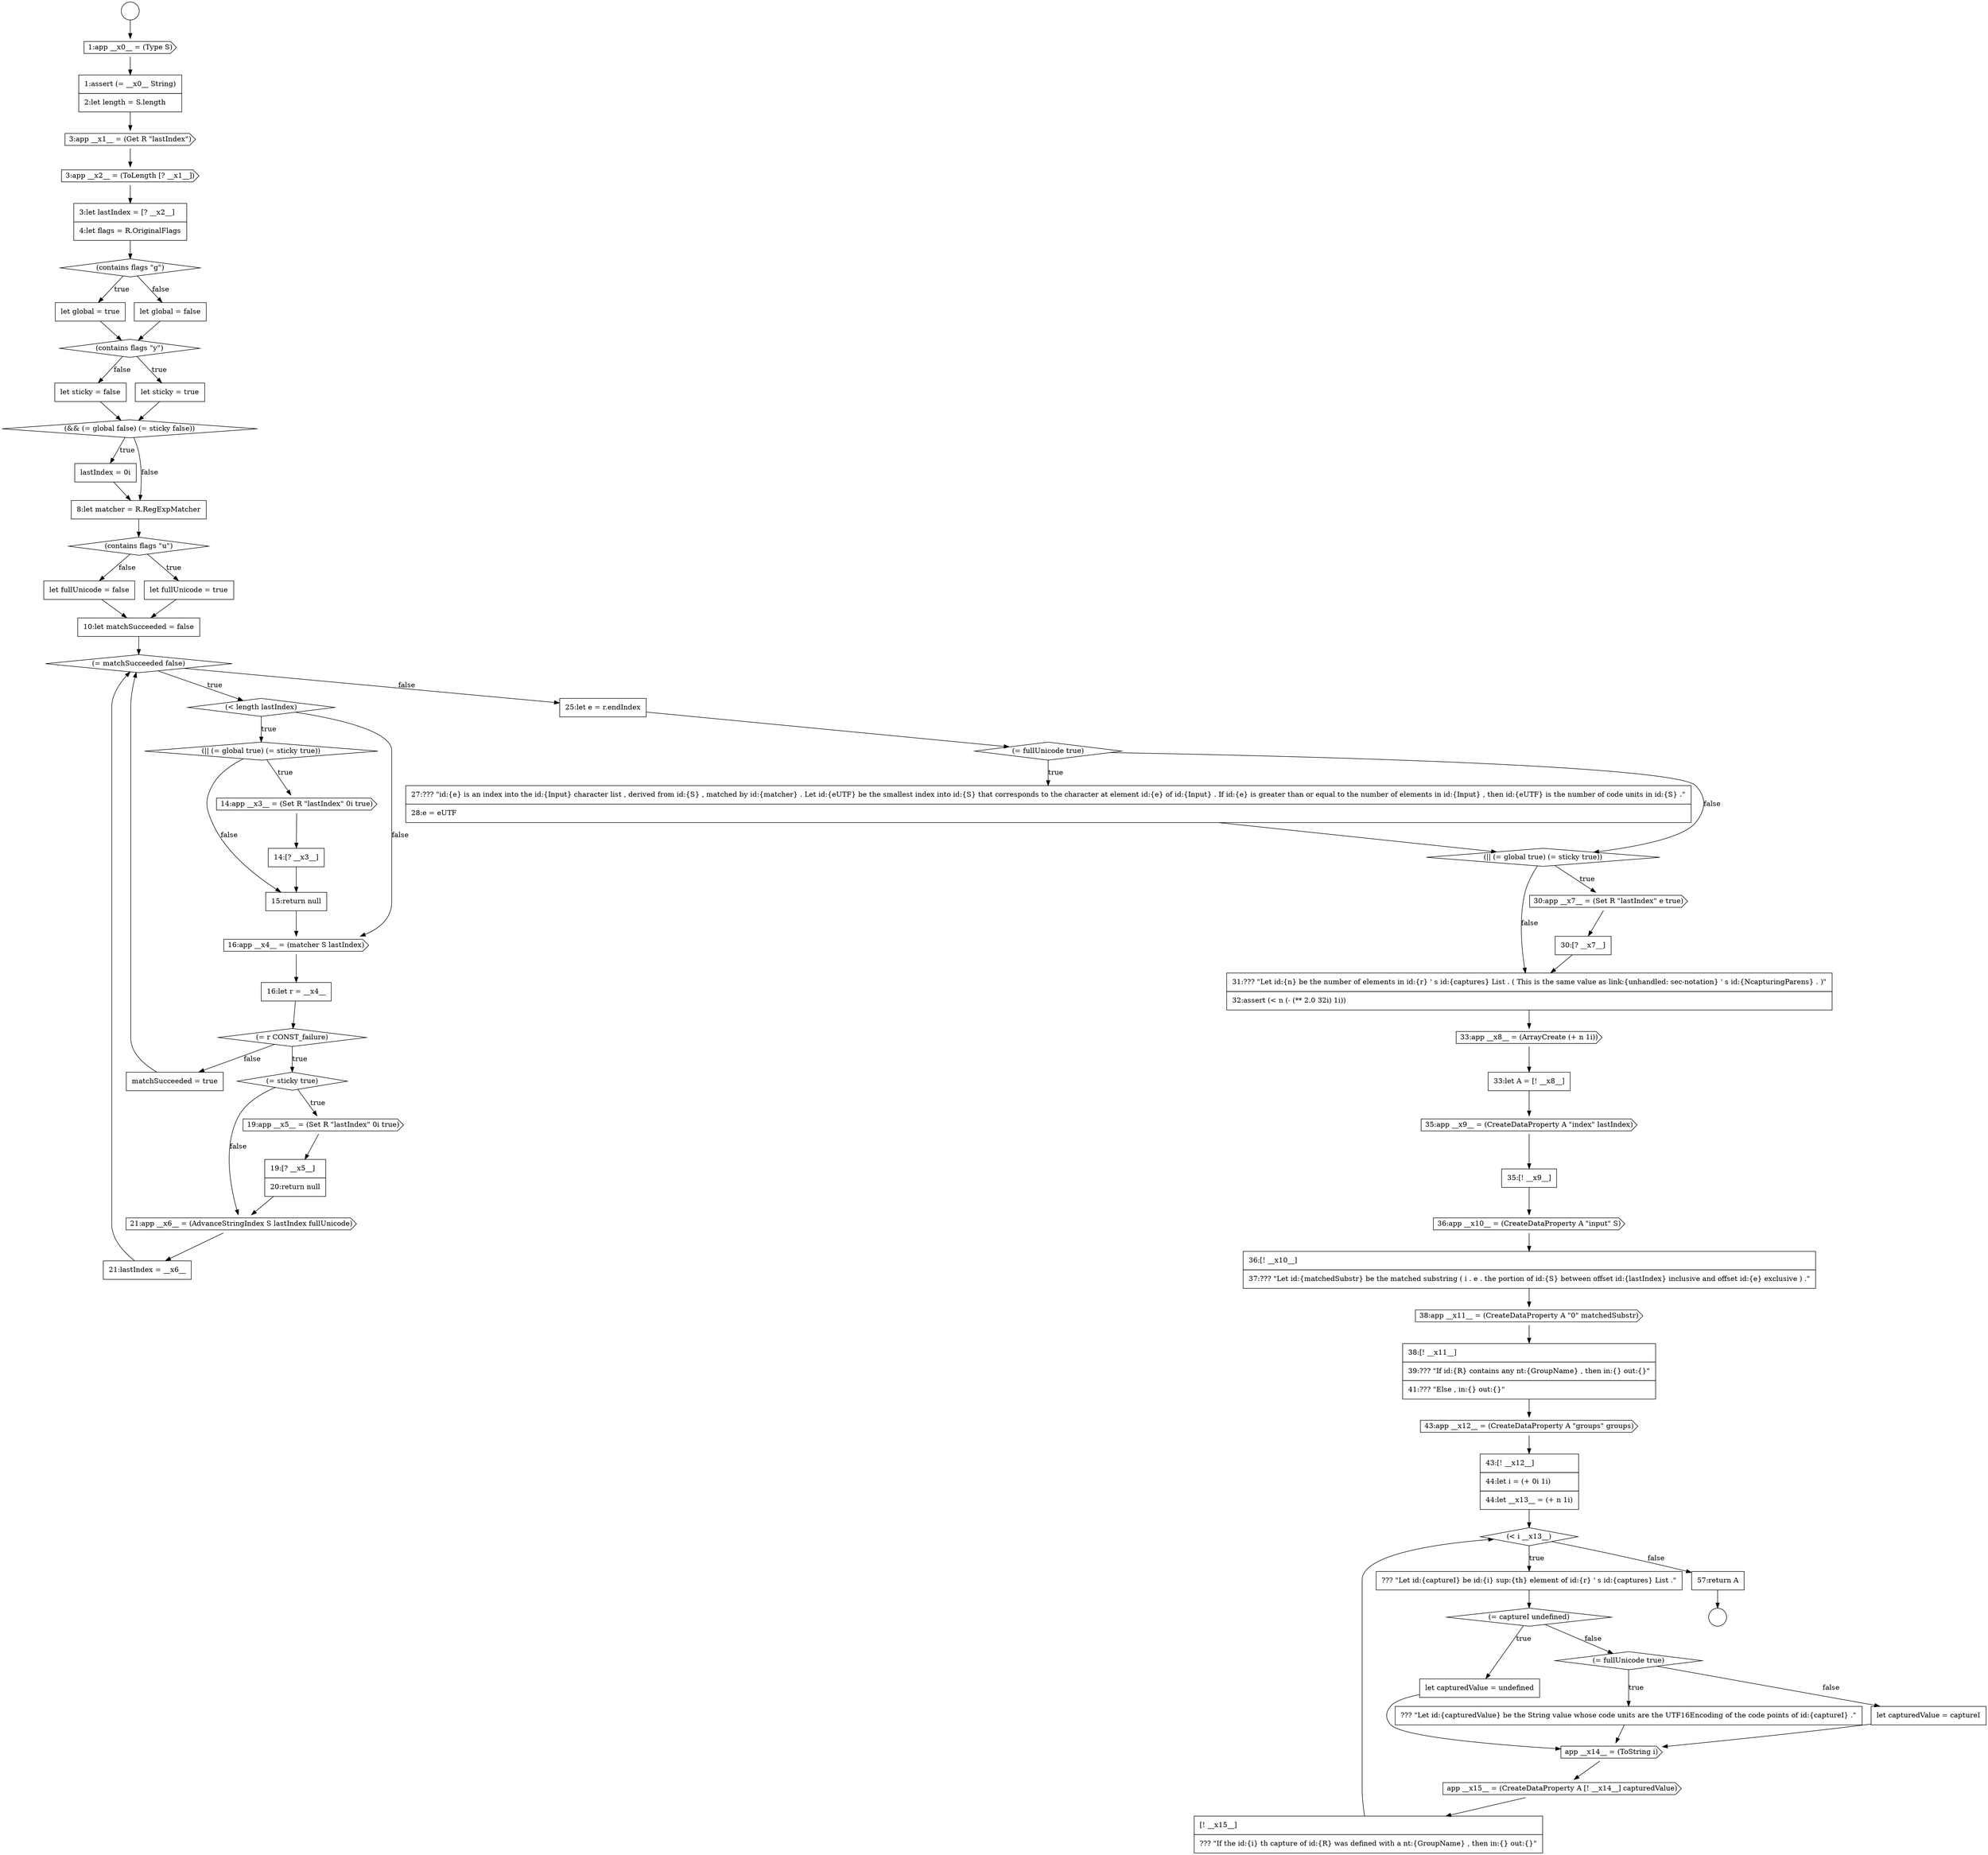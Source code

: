 digraph {
  node14149 [shape=circle label=" " color="black" fillcolor="white" style=filled]
  node14209 [shape=none, margin=0, label=<<font color="black">
    <table border="0" cellborder="1" cellspacing="0" cellpadding="10">
      <tr><td align="left">[! __x15__]</td></tr>
      <tr><td align="left">??? &quot;If the id:{i} th capture of id:{R} was defined with a nt:{GroupName} , then in:{} out:{}&quot;</td></tr>
    </table>
  </font>> color="black" fillcolor="white" style=filled]
  node14199 [shape=none, margin=0, label=<<font color="black">
    <table border="0" cellborder="1" cellspacing="0" cellpadding="10">
      <tr><td align="left">43:[! __x12__]</td></tr>
      <tr><td align="left">44:let i = (+ 0i 1i)</td></tr>
      <tr><td align="left">44:let __x13__ = (+ n 1i)</td></tr>
    </table>
  </font>> color="black" fillcolor="white" style=filled]
  node14167 [shape=none, margin=0, label=<<font color="black">
    <table border="0" cellborder="1" cellspacing="0" cellpadding="10">
      <tr><td align="left">10:let matchSucceeded = false</td></tr>
    </table>
  </font>> color="black" fillcolor="white" style=filled]
  node14152 [shape=cds, label=<<font color="black">3:app __x1__ = (Get R &quot;lastIndex&quot;)</font>> color="black" fillcolor="white" style=filled]
  node14178 [shape=cds, label=<<font color="black">19:app __x5__ = (Set R &quot;lastIndex&quot; 0i true)</font>> color="black" fillcolor="white" style=filled]
  node14182 [shape=none, margin=0, label=<<font color="black">
    <table border="0" cellborder="1" cellspacing="0" cellpadding="10">
      <tr><td align="left">matchSucceeded = true</td></tr>
    </table>
  </font>> color="black" fillcolor="white" style=filled]
  node14171 [shape=cds, label=<<font color="black">14:app __x3__ = (Set R &quot;lastIndex&quot; 0i true)</font>> color="black" fillcolor="white" style=filled]
  node14181 [shape=none, margin=0, label=<<font color="black">
    <table border="0" cellborder="1" cellspacing="0" cellpadding="10">
      <tr><td align="left">21:lastIndex = __x6__</td></tr>
    </table>
  </font>> color="black" fillcolor="white" style=filled]
  node14156 [shape=none, margin=0, label=<<font color="black">
    <table border="0" cellborder="1" cellspacing="0" cellpadding="10">
      <tr><td align="left">let global = true</td></tr>
    </table>
  </font>> color="black" fillcolor="white" style=filled]
  node14200 [shape=diamond, label=<<font color="black">(&lt; i __x13__)</font>> color="black" fillcolor="white" style=filled]
  node14203 [shape=none, margin=0, label=<<font color="black">
    <table border="0" cellborder="1" cellspacing="0" cellpadding="10">
      <tr><td align="left">let capturedValue = undefined</td></tr>
    </table>
  </font>> color="black" fillcolor="white" style=filled]
  node14168 [shape=diamond, label=<<font color="black">(= matchSucceeded false)</font>> color="black" fillcolor="white" style=filled]
  node14188 [shape=none, margin=0, label=<<font color="black">
    <table border="0" cellborder="1" cellspacing="0" cellpadding="10">
      <tr><td align="left">30:[? __x7__]</td></tr>
    </table>
  </font>> color="black" fillcolor="white" style=filled]
  node14192 [shape=cds, label=<<font color="black">35:app __x9__ = (CreateDataProperty A &quot;index&quot; lastIndex)</font>> color="black" fillcolor="white" style=filled]
  node14173 [shape=none, margin=0, label=<<font color="black">
    <table border="0" cellborder="1" cellspacing="0" cellpadding="10">
      <tr><td align="left">15:return null</td></tr>
    </table>
  </font>> color="black" fillcolor="white" style=filled]
  node14164 [shape=diamond, label=<<font color="black">(contains flags &quot;u&quot;)</font>> color="black" fillcolor="white" style=filled]
  node14205 [shape=none, margin=0, label=<<font color="black">
    <table border="0" cellborder="1" cellspacing="0" cellpadding="10">
      <tr><td align="left">??? &quot;Let id:{capturedValue} be the String value whose code units are the UTF16Encoding of the code points of id:{captureI} .&quot;</td></tr>
    </table>
  </font>> color="black" fillcolor="white" style=filled]
  node14160 [shape=none, margin=0, label=<<font color="black">
    <table border="0" cellborder="1" cellspacing="0" cellpadding="10">
      <tr><td align="left">let sticky = false</td></tr>
    </table>
  </font>> color="black" fillcolor="white" style=filled]
  node14196 [shape=cds, label=<<font color="black">38:app __x11__ = (CreateDataProperty A &quot;0&quot; matchedSubstr)</font>> color="black" fillcolor="white" style=filled]
  node14184 [shape=diamond, label=<<font color="black">(= fullUnicode true)</font>> color="black" fillcolor="white" style=filled]
  node14162 [shape=none, margin=0, label=<<font color="black">
    <table border="0" cellborder="1" cellspacing="0" cellpadding="10">
      <tr><td align="left">lastIndex = 0i</td></tr>
    </table>
  </font>> color="black" fillcolor="white" style=filled]
  node14153 [shape=cds, label=<<font color="black">3:app __x2__ = (ToLength [? __x1__])</font>> color="black" fillcolor="white" style=filled]
  node14163 [shape=none, margin=0, label=<<font color="black">
    <table border="0" cellborder="1" cellspacing="0" cellpadding="10">
      <tr><td align="left">8:let matcher = R.RegExpMatcher</td></tr>
    </table>
  </font>> color="black" fillcolor="white" style=filled]
  node14189 [shape=none, margin=0, label=<<font color="black">
    <table border="0" cellborder="1" cellspacing="0" cellpadding="10">
      <tr><td align="left">31:??? &quot;Let id:{n} be the number of elements in id:{r} ' s id:{captures} List . ( This is the same value as link:{unhandled: sec-notation} ' s id:{NcapturingParens} . )&quot;</td></tr>
      <tr><td align="left">32:assert (&lt; n (- (** 2.0 32i) 1i))</td></tr>
    </table>
  </font>> color="black" fillcolor="white" style=filled]
  node14174 [shape=cds, label=<<font color="black">16:app __x4__ = (matcher S lastIndex)</font>> color="black" fillcolor="white" style=filled]
  node14148 [shape=circle label=" " color="black" fillcolor="white" style=filled]
  node14180 [shape=cds, label=<<font color="black">21:app __x6__ = (AdvanceStringIndex S lastIndex fullUnicode)</font>> color="black" fillcolor="white" style=filled]
  node14157 [shape=none, margin=0, label=<<font color="black">
    <table border="0" cellborder="1" cellspacing="0" cellpadding="10">
      <tr><td align="left">let global = false</td></tr>
    </table>
  </font>> color="black" fillcolor="white" style=filled]
  node14185 [shape=none, margin=0, label=<<font color="black">
    <table border="0" cellborder="1" cellspacing="0" cellpadding="10">
      <tr><td align="left">27:??? &quot;id:{e} is an index into the id:{Input} character list , derived from id:{S} , matched by id:{matcher} . Let id:{eUTF} be the smallest index into id:{S} that corresponds to the character at element id:{e} of id:{Input} . If id:{e} is greater than or equal to the number of elements in id:{Input} , then id:{eUTF} is the number of code units in id:{S} .&quot;</td></tr>
      <tr><td align="left">28:e = eUTF</td></tr>
    </table>
  </font>> color="black" fillcolor="white" style=filled]
  node14195 [shape=none, margin=0, label=<<font color="black">
    <table border="0" cellborder="1" cellspacing="0" cellpadding="10">
      <tr><td align="left">36:[! __x10__]</td></tr>
      <tr><td align="left">37:??? &quot;Let id:{matchedSubstr} be the matched substring ( i . e . the portion of id:{S} between offset id:{lastIndex} inclusive and offset id:{e} exclusive ) .&quot;</td></tr>
    </table>
  </font>> color="black" fillcolor="white" style=filled]
  node14206 [shape=none, margin=0, label=<<font color="black">
    <table border="0" cellborder="1" cellspacing="0" cellpadding="10">
      <tr><td align="left">let capturedValue = captureI</td></tr>
    </table>
  </font>> color="black" fillcolor="white" style=filled]
  node14161 [shape=diamond, label=<<font color="black">(&amp;&amp; (= global false) (= sticky false))</font>> color="black" fillcolor="white" style=filled]
  node14183 [shape=none, margin=0, label=<<font color="black">
    <table border="0" cellborder="1" cellspacing="0" cellpadding="10">
      <tr><td align="left">25:let e = r.endIndex</td></tr>
    </table>
  </font>> color="black" fillcolor="white" style=filled]
  node14151 [shape=none, margin=0, label=<<font color="black">
    <table border="0" cellborder="1" cellspacing="0" cellpadding="10">
      <tr><td align="left">1:assert (= __x0__ String)</td></tr>
      <tr><td align="left">2:let length = S.length</td></tr>
    </table>
  </font>> color="black" fillcolor="white" style=filled]
  node14166 [shape=none, margin=0, label=<<font color="black">
    <table border="0" cellborder="1" cellspacing="0" cellpadding="10">
      <tr><td align="left">let fullUnicode = false</td></tr>
    </table>
  </font>> color="black" fillcolor="white" style=filled]
  node14193 [shape=none, margin=0, label=<<font color="black">
    <table border="0" cellborder="1" cellspacing="0" cellpadding="10">
      <tr><td align="left">35:[! __x9__]</td></tr>
    </table>
  </font>> color="black" fillcolor="white" style=filled]
  node14198 [shape=cds, label=<<font color="black">43:app __x12__ = (CreateDataProperty A &quot;groups&quot; groups)</font>> color="black" fillcolor="white" style=filled]
  node14207 [shape=cds, label=<<font color="black">app __x14__ = (ToString i)</font>> color="black" fillcolor="white" style=filled]
  node14194 [shape=cds, label=<<font color="black">36:app __x10__ = (CreateDataProperty A &quot;input&quot; S)</font>> color="black" fillcolor="white" style=filled]
  node14154 [shape=none, margin=0, label=<<font color="black">
    <table border="0" cellborder="1" cellspacing="0" cellpadding="10">
      <tr><td align="left">3:let lastIndex = [? __x2__]</td></tr>
      <tr><td align="left">4:let flags = R.OriginalFlags</td></tr>
    </table>
  </font>> color="black" fillcolor="white" style=filled]
  node14190 [shape=cds, label=<<font color="black">33:app __x8__ = (ArrayCreate (+ n 1i))</font>> color="black" fillcolor="white" style=filled]
  node14169 [shape=diamond, label=<<font color="black">(&lt; length lastIndex)</font>> color="black" fillcolor="white" style=filled]
  node14175 [shape=none, margin=0, label=<<font color="black">
    <table border="0" cellborder="1" cellspacing="0" cellpadding="10">
      <tr><td align="left">16:let r = __x4__</td></tr>
    </table>
  </font>> color="black" fillcolor="white" style=filled]
  node14201 [shape=none, margin=0, label=<<font color="black">
    <table border="0" cellborder="1" cellspacing="0" cellpadding="10">
      <tr><td align="left">??? &quot;Let id:{captureI} be id:{i} sup:{th} element of id:{r} ' s id:{captures} List .&quot;</td></tr>
    </table>
  </font>> color="black" fillcolor="white" style=filled]
  node14158 [shape=diamond, label=<<font color="black">(contains flags &quot;y&quot;)</font>> color="black" fillcolor="white" style=filled]
  node14186 [shape=diamond, label=<<font color="black">(|| (= global true) (= sticky true))</font>> color="black" fillcolor="white" style=filled]
  node14179 [shape=none, margin=0, label=<<font color="black">
    <table border="0" cellborder="1" cellspacing="0" cellpadding="10">
      <tr><td align="left">19:[? __x5__]</td></tr>
      <tr><td align="left">20:return null</td></tr>
    </table>
  </font>> color="black" fillcolor="white" style=filled]
  node14197 [shape=none, margin=0, label=<<font color="black">
    <table border="0" cellborder="1" cellspacing="0" cellpadding="10">
      <tr><td align="left">38:[! __x11__]</td></tr>
      <tr><td align="left">39:??? &quot;If id:{R} contains any nt:{GroupName} , then in:{} out:{}&quot;</td></tr>
      <tr><td align="left">41:??? &quot;Else , in:{} out:{}&quot;</td></tr>
    </table>
  </font>> color="black" fillcolor="white" style=filled]
  node14202 [shape=diamond, label=<<font color="black">(= captureI undefined)</font>> color="black" fillcolor="white" style=filled]
  node14172 [shape=none, margin=0, label=<<font color="black">
    <table border="0" cellborder="1" cellspacing="0" cellpadding="10">
      <tr><td align="left">14:[? __x3__]</td></tr>
    </table>
  </font>> color="black" fillcolor="white" style=filled]
  node14150 [shape=cds, label=<<font color="black">1:app __x0__ = (Type S)</font>> color="black" fillcolor="white" style=filled]
  node14204 [shape=diamond, label=<<font color="black">(= fullUnicode true)</font>> color="black" fillcolor="white" style=filled]
  node14177 [shape=diamond, label=<<font color="black">(= sticky true)</font>> color="black" fillcolor="white" style=filled]
  node14187 [shape=cds, label=<<font color="black">30:app __x7__ = (Set R &quot;lastIndex&quot; e true)</font>> color="black" fillcolor="white" style=filled]
  node14165 [shape=none, margin=0, label=<<font color="black">
    <table border="0" cellborder="1" cellspacing="0" cellpadding="10">
      <tr><td align="left">let fullUnicode = true</td></tr>
    </table>
  </font>> color="black" fillcolor="white" style=filled]
  node14176 [shape=diamond, label=<<font color="black">(= r CONST_failure)</font>> color="black" fillcolor="white" style=filled]
  node14170 [shape=diamond, label=<<font color="black">(|| (= global true) (= sticky true))</font>> color="black" fillcolor="white" style=filled]
  node14208 [shape=cds, label=<<font color="black">app __x15__ = (CreateDataProperty A [! __x14__] capturedValue)</font>> color="black" fillcolor="white" style=filled]
  node14159 [shape=none, margin=0, label=<<font color="black">
    <table border="0" cellborder="1" cellspacing="0" cellpadding="10">
      <tr><td align="left">let sticky = true</td></tr>
    </table>
  </font>> color="black" fillcolor="white" style=filled]
  node14191 [shape=none, margin=0, label=<<font color="black">
    <table border="0" cellborder="1" cellspacing="0" cellpadding="10">
      <tr><td align="left">33:let A = [! __x8__]</td></tr>
    </table>
  </font>> color="black" fillcolor="white" style=filled]
  node14155 [shape=diamond, label=<<font color="black">(contains flags &quot;g&quot;)</font>> color="black" fillcolor="white" style=filled]
  node14210 [shape=none, margin=0, label=<<font color="black">
    <table border="0" cellborder="1" cellspacing="0" cellpadding="10">
      <tr><td align="left">57:return A</td></tr>
    </table>
  </font>> color="black" fillcolor="white" style=filled]
  node14180 -> node14181 [ color="black"]
  node14162 -> node14163 [ color="black"]
  node14165 -> node14167 [ color="black"]
  node14164 -> node14165 [label=<<font color="black">true</font>> color="black"]
  node14164 -> node14166 [label=<<font color="black">false</font>> color="black"]
  node14186 -> node14187 [label=<<font color="black">true</font>> color="black"]
  node14186 -> node14189 [label=<<font color="black">false</font>> color="black"]
  node14151 -> node14152 [ color="black"]
  node14166 -> node14167 [ color="black"]
  node14196 -> node14197 [ color="black"]
  node14172 -> node14173 [ color="black"]
  node14205 -> node14207 [ color="black"]
  node14169 -> node14170 [label=<<font color="black">true</font>> color="black"]
  node14169 -> node14174 [label=<<font color="black">false</font>> color="black"]
  node14208 -> node14209 [ color="black"]
  node14181 -> node14168 [ color="black"]
  node14176 -> node14177 [label=<<font color="black">true</font>> color="black"]
  node14176 -> node14182 [label=<<font color="black">false</font>> color="black"]
  node14161 -> node14162 [label=<<font color="black">true</font>> color="black"]
  node14161 -> node14163 [label=<<font color="black">false</font>> color="black"]
  node14167 -> node14168 [ color="black"]
  node14188 -> node14189 [ color="black"]
  node14179 -> node14180 [ color="black"]
  node14153 -> node14154 [ color="black"]
  node14203 -> node14207 [ color="black"]
  node14204 -> node14205 [label=<<font color="black">true</font>> color="black"]
  node14204 -> node14206 [label=<<font color="black">false</font>> color="black"]
  node14209 -> node14200 [ color="black"]
  node14187 -> node14188 [ color="black"]
  node14199 -> node14200 [ color="black"]
  node14195 -> node14196 [ color="black"]
  node14175 -> node14176 [ color="black"]
  node14152 -> node14153 [ color="black"]
  node14171 -> node14172 [ color="black"]
  node14191 -> node14192 [ color="black"]
  node14173 -> node14174 [ color="black"]
  node14170 -> node14171 [label=<<font color="black">true</font>> color="black"]
  node14170 -> node14173 [label=<<font color="black">false</font>> color="black"]
  node14155 -> node14156 [label=<<font color="black">true</font>> color="black"]
  node14155 -> node14157 [label=<<font color="black">false</font>> color="black"]
  node14150 -> node14151 [ color="black"]
  node14198 -> node14199 [ color="black"]
  node14163 -> node14164 [ color="black"]
  node14184 -> node14185 [label=<<font color="black">true</font>> color="black"]
  node14184 -> node14186 [label=<<font color="black">false</font>> color="black"]
  node14182 -> node14168 [ color="black"]
  node14183 -> node14184 [ color="black"]
  node14185 -> node14186 [ color="black"]
  node14207 -> node14208 [ color="black"]
  node14190 -> node14191 [ color="black"]
  node14194 -> node14195 [ color="black"]
  node14168 -> node14169 [label=<<font color="black">true</font>> color="black"]
  node14168 -> node14183 [label=<<font color="black">false</font>> color="black"]
  node14148 -> node14150 [ color="black"]
  node14159 -> node14161 [ color="black"]
  node14160 -> node14161 [ color="black"]
  node14200 -> node14201 [label=<<font color="black">true</font>> color="black"]
  node14200 -> node14210 [label=<<font color="black">false</font>> color="black"]
  node14174 -> node14175 [ color="black"]
  node14189 -> node14190 [ color="black"]
  node14202 -> node14203 [label=<<font color="black">true</font>> color="black"]
  node14202 -> node14204 [label=<<font color="black">false</font>> color="black"]
  node14192 -> node14193 [ color="black"]
  node14154 -> node14155 [ color="black"]
  node14156 -> node14158 [ color="black"]
  node14158 -> node14159 [label=<<font color="black">true</font>> color="black"]
  node14158 -> node14160 [label=<<font color="black">false</font>> color="black"]
  node14210 -> node14149 [ color="black"]
  node14193 -> node14194 [ color="black"]
  node14177 -> node14178 [label=<<font color="black">true</font>> color="black"]
  node14177 -> node14180 [label=<<font color="black">false</font>> color="black"]
  node14157 -> node14158 [ color="black"]
  node14197 -> node14198 [ color="black"]
  node14201 -> node14202 [ color="black"]
  node14178 -> node14179 [ color="black"]
  node14206 -> node14207 [ color="black"]
}
